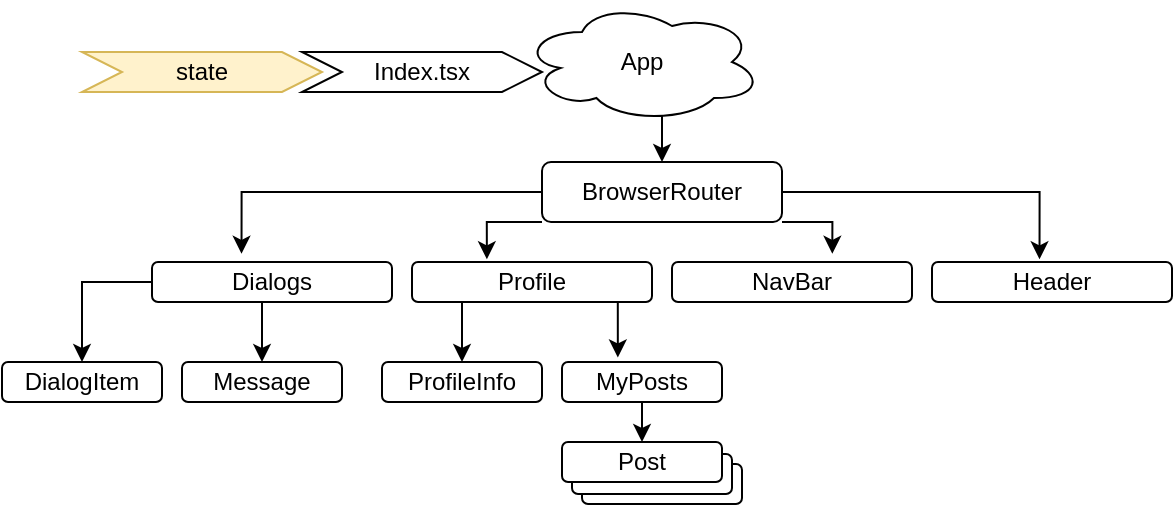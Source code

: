 <mxfile version="16.5.2" type="github">
  <diagram id="C5RBs43oDa-KdzZeNtuy" name="Page-1">
    <mxGraphModel dx="472" dy="905" grid="1" gridSize="10" guides="1" tooltips="1" connect="1" arrows="1" fold="1" page="1" pageScale="1" pageWidth="827" pageHeight="1169" math="0" shadow="0">
      <root>
        <mxCell id="WIyWlLk6GJQsqaUBKTNV-0" />
        <mxCell id="WIyWlLk6GJQsqaUBKTNV-1" parent="WIyWlLk6GJQsqaUBKTNV-0" />
        <mxCell id="k4PQZsG8BT_clB1h0zz4-30" value="" style="rounded=1;whiteSpace=wrap;html=1;" parent="WIyWlLk6GJQsqaUBKTNV-1" vertex="1">
          <mxGeometry x="370" y="231" width="80" height="20" as="geometry" />
        </mxCell>
        <mxCell id="k4PQZsG8BT_clB1h0zz4-28" value="" style="rounded=1;whiteSpace=wrap;html=1;" parent="WIyWlLk6GJQsqaUBKTNV-1" vertex="1">
          <mxGeometry x="365" y="226" width="80" height="20" as="geometry" />
        </mxCell>
        <mxCell id="k4PQZsG8BT_clB1h0zz4-23" style="edgeStyle=orthogonalEdgeStyle;rounded=0;orthogonalLoop=1;jettySize=auto;html=1;exitX=0.55;exitY=0.95;exitDx=0;exitDy=0;exitPerimeter=0;entryX=0.5;entryY=0;entryDx=0;entryDy=0;" parent="WIyWlLk6GJQsqaUBKTNV-1" source="k4PQZsG8BT_clB1h0zz4-0" target="k4PQZsG8BT_clB1h0zz4-1" edge="1">
          <mxGeometry relative="1" as="geometry" />
        </mxCell>
        <mxCell id="k4PQZsG8BT_clB1h0zz4-0" value="App" style="ellipse;shape=cloud;whiteSpace=wrap;html=1;" parent="WIyWlLk6GJQsqaUBKTNV-1" vertex="1">
          <mxGeometry x="340" width="120" height="60" as="geometry" />
        </mxCell>
        <mxCell id="k4PQZsG8BT_clB1h0zz4-7" style="edgeStyle=orthogonalEdgeStyle;rounded=0;orthogonalLoop=1;jettySize=auto;html=1;exitX=0;exitY=0.5;exitDx=0;exitDy=0;entryX=0.373;entryY=-0.205;entryDx=0;entryDy=0;entryPerimeter=0;" parent="WIyWlLk6GJQsqaUBKTNV-1" source="k4PQZsG8BT_clB1h0zz4-1" target="k4PQZsG8BT_clB1h0zz4-2" edge="1">
          <mxGeometry relative="1" as="geometry" />
        </mxCell>
        <mxCell id="k4PQZsG8BT_clB1h0zz4-8" style="edgeStyle=orthogonalEdgeStyle;rounded=0;orthogonalLoop=1;jettySize=auto;html=1;exitX=1;exitY=0.5;exitDx=0;exitDy=0;entryX=0.448;entryY=-0.068;entryDx=0;entryDy=0;entryPerimeter=0;" parent="WIyWlLk6GJQsqaUBKTNV-1" source="k4PQZsG8BT_clB1h0zz4-1" target="k4PQZsG8BT_clB1h0zz4-5" edge="1">
          <mxGeometry relative="1" as="geometry" />
        </mxCell>
        <mxCell id="k4PQZsG8BT_clB1h0zz4-11" style="edgeStyle=orthogonalEdgeStyle;rounded=0;orthogonalLoop=1;jettySize=auto;html=1;exitX=0;exitY=1;exitDx=0;exitDy=0;entryX=0.312;entryY=-0.068;entryDx=0;entryDy=0;entryPerimeter=0;" parent="WIyWlLk6GJQsqaUBKTNV-1" source="k4PQZsG8BT_clB1h0zz4-1" target="k4PQZsG8BT_clB1h0zz4-3" edge="1">
          <mxGeometry relative="1" as="geometry" />
        </mxCell>
        <mxCell id="k4PQZsG8BT_clB1h0zz4-12" style="edgeStyle=orthogonalEdgeStyle;rounded=0;orthogonalLoop=1;jettySize=auto;html=1;exitX=1;exitY=1;exitDx=0;exitDy=0;entryX=0.668;entryY=-0.205;entryDx=0;entryDy=0;entryPerimeter=0;" parent="WIyWlLk6GJQsqaUBKTNV-1" source="k4PQZsG8BT_clB1h0zz4-1" target="k4PQZsG8BT_clB1h0zz4-4" edge="1">
          <mxGeometry relative="1" as="geometry" />
        </mxCell>
        <mxCell id="k4PQZsG8BT_clB1h0zz4-1" value="BrowserRouter" style="rounded=1;whiteSpace=wrap;html=1;" parent="WIyWlLk6GJQsqaUBKTNV-1" vertex="1">
          <mxGeometry x="350" y="80" width="120" height="30" as="geometry" />
        </mxCell>
        <mxCell id="k4PQZsG8BT_clB1h0zz4-33" style="edgeStyle=orthogonalEdgeStyle;rounded=0;orthogonalLoop=1;jettySize=auto;html=1;exitX=0.5;exitY=1;exitDx=0;exitDy=0;entryX=0.5;entryY=0;entryDx=0;entryDy=0;" parent="WIyWlLk6GJQsqaUBKTNV-1" source="k4PQZsG8BT_clB1h0zz4-2" target="k4PQZsG8BT_clB1h0zz4-32" edge="1">
          <mxGeometry relative="1" as="geometry" />
        </mxCell>
        <mxCell id="k4PQZsG8BT_clB1h0zz4-34" style="edgeStyle=orthogonalEdgeStyle;rounded=0;orthogonalLoop=1;jettySize=auto;html=1;exitX=0;exitY=0.5;exitDx=0;exitDy=0;entryX=0.5;entryY=0;entryDx=0;entryDy=0;" parent="WIyWlLk6GJQsqaUBKTNV-1" source="k4PQZsG8BT_clB1h0zz4-2" target="k4PQZsG8BT_clB1h0zz4-31" edge="1">
          <mxGeometry relative="1" as="geometry" />
        </mxCell>
        <mxCell id="k4PQZsG8BT_clB1h0zz4-2" value="Dialogs" style="rounded=1;whiteSpace=wrap;html=1;" parent="WIyWlLk6GJQsqaUBKTNV-1" vertex="1">
          <mxGeometry x="155" y="130" width="120" height="20" as="geometry" />
        </mxCell>
        <mxCell id="k4PQZsG8BT_clB1h0zz4-17" style="edgeStyle=orthogonalEdgeStyle;rounded=0;orthogonalLoop=1;jettySize=auto;html=1;exitX=0.25;exitY=1;exitDx=0;exitDy=0;entryX=0.5;entryY=0;entryDx=0;entryDy=0;" parent="WIyWlLk6GJQsqaUBKTNV-1" source="k4PQZsG8BT_clB1h0zz4-3" target="k4PQZsG8BT_clB1h0zz4-14" edge="1">
          <mxGeometry relative="1" as="geometry" />
        </mxCell>
        <mxCell id="k4PQZsG8BT_clB1h0zz4-18" style="edgeStyle=orthogonalEdgeStyle;rounded=0;orthogonalLoop=1;jettySize=auto;html=1;exitX=0.75;exitY=1;exitDx=0;exitDy=0;entryX=0.349;entryY=-0.114;entryDx=0;entryDy=0;entryPerimeter=0;" parent="WIyWlLk6GJQsqaUBKTNV-1" source="k4PQZsG8BT_clB1h0zz4-3" target="k4PQZsG8BT_clB1h0zz4-15" edge="1">
          <mxGeometry relative="1" as="geometry">
            <Array as="points">
              <mxPoint x="388" y="150" />
            </Array>
          </mxGeometry>
        </mxCell>
        <mxCell id="k4PQZsG8BT_clB1h0zz4-3" value="Profile" style="rounded=1;whiteSpace=wrap;html=1;" parent="WIyWlLk6GJQsqaUBKTNV-1" vertex="1">
          <mxGeometry x="285" y="130" width="120" height="20" as="geometry" />
        </mxCell>
        <mxCell id="k4PQZsG8BT_clB1h0zz4-4" value="NavBar" style="rounded=1;whiteSpace=wrap;html=1;" parent="WIyWlLk6GJQsqaUBKTNV-1" vertex="1">
          <mxGeometry x="415" y="130" width="120" height="20" as="geometry" />
        </mxCell>
        <mxCell id="k4PQZsG8BT_clB1h0zz4-5" value="Header" style="rounded=1;whiteSpace=wrap;html=1;" parent="WIyWlLk6GJQsqaUBKTNV-1" vertex="1">
          <mxGeometry x="545" y="130" width="120" height="20" as="geometry" />
        </mxCell>
        <mxCell id="k4PQZsG8BT_clB1h0zz4-14" value="ProfileInfo" style="rounded=1;whiteSpace=wrap;html=1;" parent="WIyWlLk6GJQsqaUBKTNV-1" vertex="1">
          <mxGeometry x="270" y="180" width="80" height="20" as="geometry" />
        </mxCell>
        <mxCell id="k4PQZsG8BT_clB1h0zz4-21" style="edgeStyle=orthogonalEdgeStyle;rounded=0;orthogonalLoop=1;jettySize=auto;html=1;exitX=0.5;exitY=1;exitDx=0;exitDy=0;entryX=0.5;entryY=0;entryDx=0;entryDy=0;" parent="WIyWlLk6GJQsqaUBKTNV-1" source="k4PQZsG8BT_clB1h0zz4-15" target="k4PQZsG8BT_clB1h0zz4-20" edge="1">
          <mxGeometry relative="1" as="geometry" />
        </mxCell>
        <mxCell id="k4PQZsG8BT_clB1h0zz4-15" value="MyPosts" style="rounded=1;whiteSpace=wrap;html=1;" parent="WIyWlLk6GJQsqaUBKTNV-1" vertex="1">
          <mxGeometry x="360" y="180" width="80" height="20" as="geometry" />
        </mxCell>
        <mxCell id="k4PQZsG8BT_clB1h0zz4-20" value="Post" style="rounded=1;whiteSpace=wrap;html=1;" parent="WIyWlLk6GJQsqaUBKTNV-1" vertex="1">
          <mxGeometry x="360" y="220" width="80" height="20" as="geometry" />
        </mxCell>
        <mxCell id="k4PQZsG8BT_clB1h0zz4-26" value="Index.tsx" style="shape=step;perimeter=stepPerimeter;whiteSpace=wrap;html=1;fixedSize=1;" parent="WIyWlLk6GJQsqaUBKTNV-1" vertex="1">
          <mxGeometry x="230" y="25" width="120" height="20" as="geometry" />
        </mxCell>
        <mxCell id="k4PQZsG8BT_clB1h0zz4-31" value="DialogItem" style="rounded=1;whiteSpace=wrap;html=1;" parent="WIyWlLk6GJQsqaUBKTNV-1" vertex="1">
          <mxGeometry x="80" y="180" width="80" height="20" as="geometry" />
        </mxCell>
        <mxCell id="k4PQZsG8BT_clB1h0zz4-32" value="Message" style="rounded=1;whiteSpace=wrap;html=1;" parent="WIyWlLk6GJQsqaUBKTNV-1" vertex="1">
          <mxGeometry x="170" y="180" width="80" height="20" as="geometry" />
        </mxCell>
        <mxCell id="bBJOlrab5barN8a6u347-0" value="state" style="shape=step;perimeter=stepPerimeter;whiteSpace=wrap;html=1;fixedSize=1;fillColor=#fff2cc;strokeColor=#d6b656;" vertex="1" parent="WIyWlLk6GJQsqaUBKTNV-1">
          <mxGeometry x="120" y="25" width="120" height="20" as="geometry" />
        </mxCell>
      </root>
    </mxGraphModel>
  </diagram>
</mxfile>
